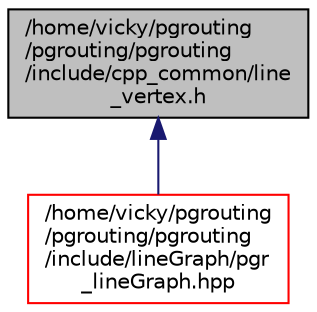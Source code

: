 digraph "/home/vicky/pgrouting/pgrouting/pgrouting/include/cpp_common/line_vertex.h"
{
  edge [fontname="Helvetica",fontsize="10",labelfontname="Helvetica",labelfontsize="10"];
  node [fontname="Helvetica",fontsize="10",shape=record];
  Node1 [label="/home/vicky/pgrouting\l/pgrouting/pgrouting\l/include/cpp_common/line\l_vertex.h",height=0.2,width=0.4,color="black", fillcolor="grey75", style="filled", fontcolor="black"];
  Node1 -> Node2 [dir="back",color="midnightblue",fontsize="10",style="solid",fontname="Helvetica"];
  Node2 [label="/home/vicky/pgrouting\l/pgrouting/pgrouting\l/include/lineGraph/pgr\l_lineGraph.hpp",height=0.2,width=0.4,color="red", fillcolor="white", style="filled",URL="$pgr__lineGraph_8hpp.html"];
}
